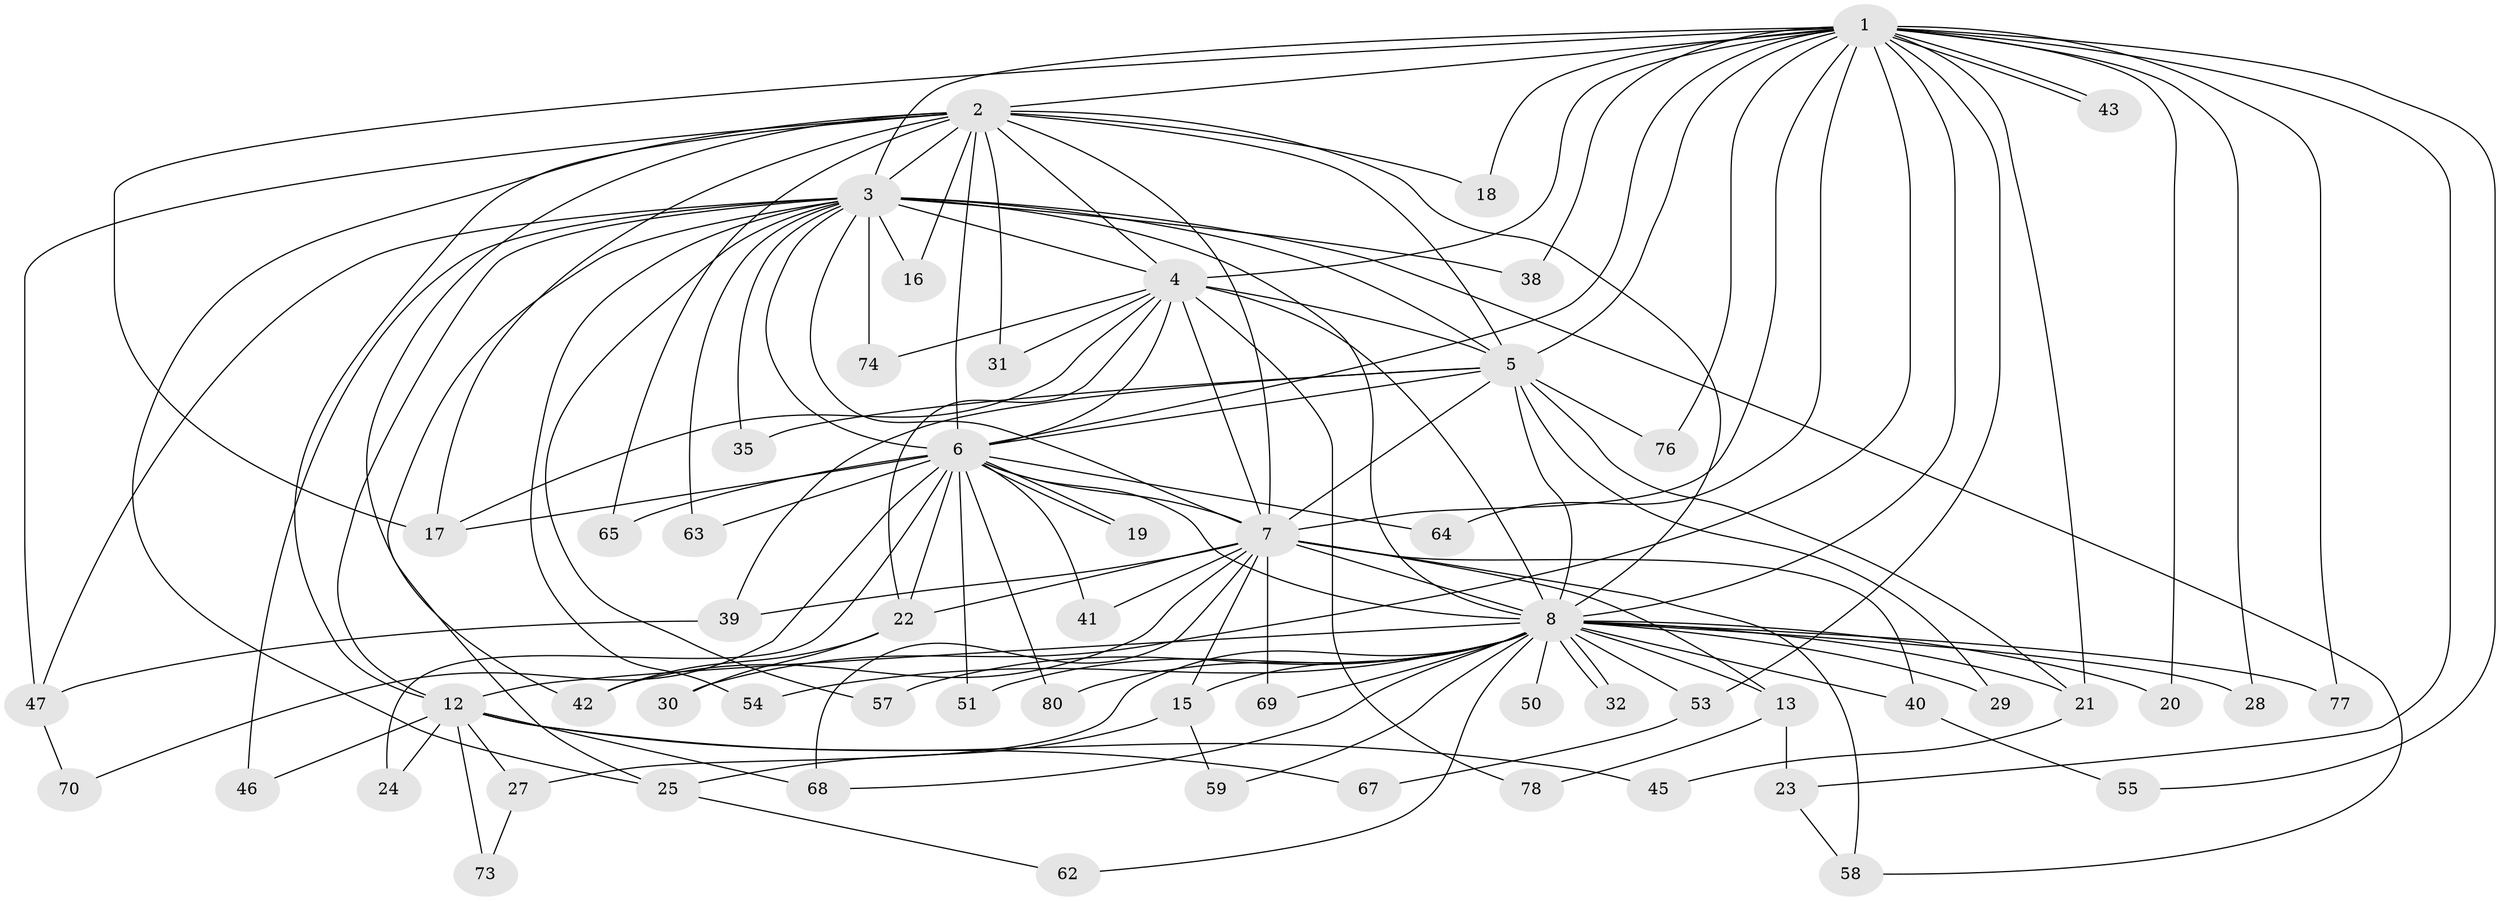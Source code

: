 // Generated by graph-tools (version 1.1) at 2025/51/02/27/25 19:51:50]
// undirected, 59 vertices, 139 edges
graph export_dot {
graph [start="1"]
  node [color=gray90,style=filled];
  1 [super="+14"];
  2 [super="+49"];
  3 [super="+9"];
  4 [super="+33"];
  5 [super="+37"];
  6 [super="+34"];
  7 [super="+11"];
  8 [super="+10"];
  12 [super="+56"];
  13 [super="+60"];
  15;
  16;
  17 [super="+44"];
  18;
  19;
  20;
  21 [super="+26"];
  22 [super="+71"];
  23 [super="+52"];
  24;
  25 [super="+36"];
  27;
  28;
  29;
  30;
  31;
  32;
  35;
  38;
  39;
  40;
  41;
  42 [super="+48"];
  43;
  45;
  46;
  47 [super="+72"];
  50 [super="+66"];
  51;
  53;
  54;
  55;
  57;
  58 [super="+61"];
  59;
  62;
  63;
  64;
  65;
  67;
  68 [super="+75"];
  69;
  70;
  73;
  74;
  76;
  77;
  78 [super="+79"];
  80;
  1 -- 2;
  1 -- 3 [weight=2];
  1 -- 4 [weight=2];
  1 -- 5;
  1 -- 6 [weight=2];
  1 -- 7;
  1 -- 8 [weight=3];
  1 -- 17;
  1 -- 18;
  1 -- 20;
  1 -- 21;
  1 -- 23 [weight=2];
  1 -- 28;
  1 -- 30;
  1 -- 38;
  1 -- 43;
  1 -- 43;
  1 -- 53;
  1 -- 55;
  1 -- 64;
  1 -- 76;
  1 -- 77;
  2 -- 3 [weight=2];
  2 -- 4;
  2 -- 5;
  2 -- 6;
  2 -- 7 [weight=2];
  2 -- 8 [weight=2];
  2 -- 12;
  2 -- 16;
  2 -- 18;
  2 -- 31;
  2 -- 42;
  2 -- 47;
  2 -- 65;
  2 -- 17;
  2 -- 25;
  3 -- 4 [weight=2];
  3 -- 5 [weight=2];
  3 -- 6 [weight=2];
  3 -- 7 [weight=2];
  3 -- 8 [weight=4];
  3 -- 25;
  3 -- 35;
  3 -- 38;
  3 -- 57;
  3 -- 74;
  3 -- 46;
  3 -- 16;
  3 -- 54;
  3 -- 63;
  3 -- 47;
  3 -- 12;
  3 -- 58;
  4 -- 5;
  4 -- 6;
  4 -- 7;
  4 -- 8 [weight=2];
  4 -- 22;
  4 -- 31;
  4 -- 74;
  4 -- 78 [weight=2];
  4 -- 17;
  5 -- 6;
  5 -- 7 [weight=2];
  5 -- 8 [weight=2];
  5 -- 29;
  5 -- 35;
  5 -- 76;
  5 -- 21;
  5 -- 39;
  6 -- 7;
  6 -- 8 [weight=2];
  6 -- 17;
  6 -- 19;
  6 -- 19;
  6 -- 22;
  6 -- 24;
  6 -- 41;
  6 -- 51;
  6 -- 63;
  6 -- 64;
  6 -- 70;
  6 -- 80;
  6 -- 65;
  7 -- 8 [weight=2];
  7 -- 15;
  7 -- 39;
  7 -- 40;
  7 -- 58;
  7 -- 13;
  7 -- 68;
  7 -- 69;
  7 -- 41;
  7 -- 42;
  7 -- 22;
  8 -- 21;
  8 -- 28;
  8 -- 32;
  8 -- 32;
  8 -- 40;
  8 -- 51;
  8 -- 54;
  8 -- 57;
  8 -- 77;
  8 -- 68;
  8 -- 69;
  8 -- 12;
  8 -- 13;
  8 -- 15;
  8 -- 80;
  8 -- 20;
  8 -- 27;
  8 -- 29;
  8 -- 50 [weight=2];
  8 -- 53;
  8 -- 59;
  8 -- 62;
  12 -- 24;
  12 -- 27;
  12 -- 45;
  12 -- 46;
  12 -- 67;
  12 -- 68;
  12 -- 73;
  13 -- 23;
  13 -- 78;
  15 -- 25;
  15 -- 59;
  21 -- 45;
  22 -- 30;
  22 -- 42;
  23 -- 58;
  25 -- 62;
  27 -- 73;
  39 -- 47;
  40 -- 55;
  47 -- 70;
  53 -- 67;
}
